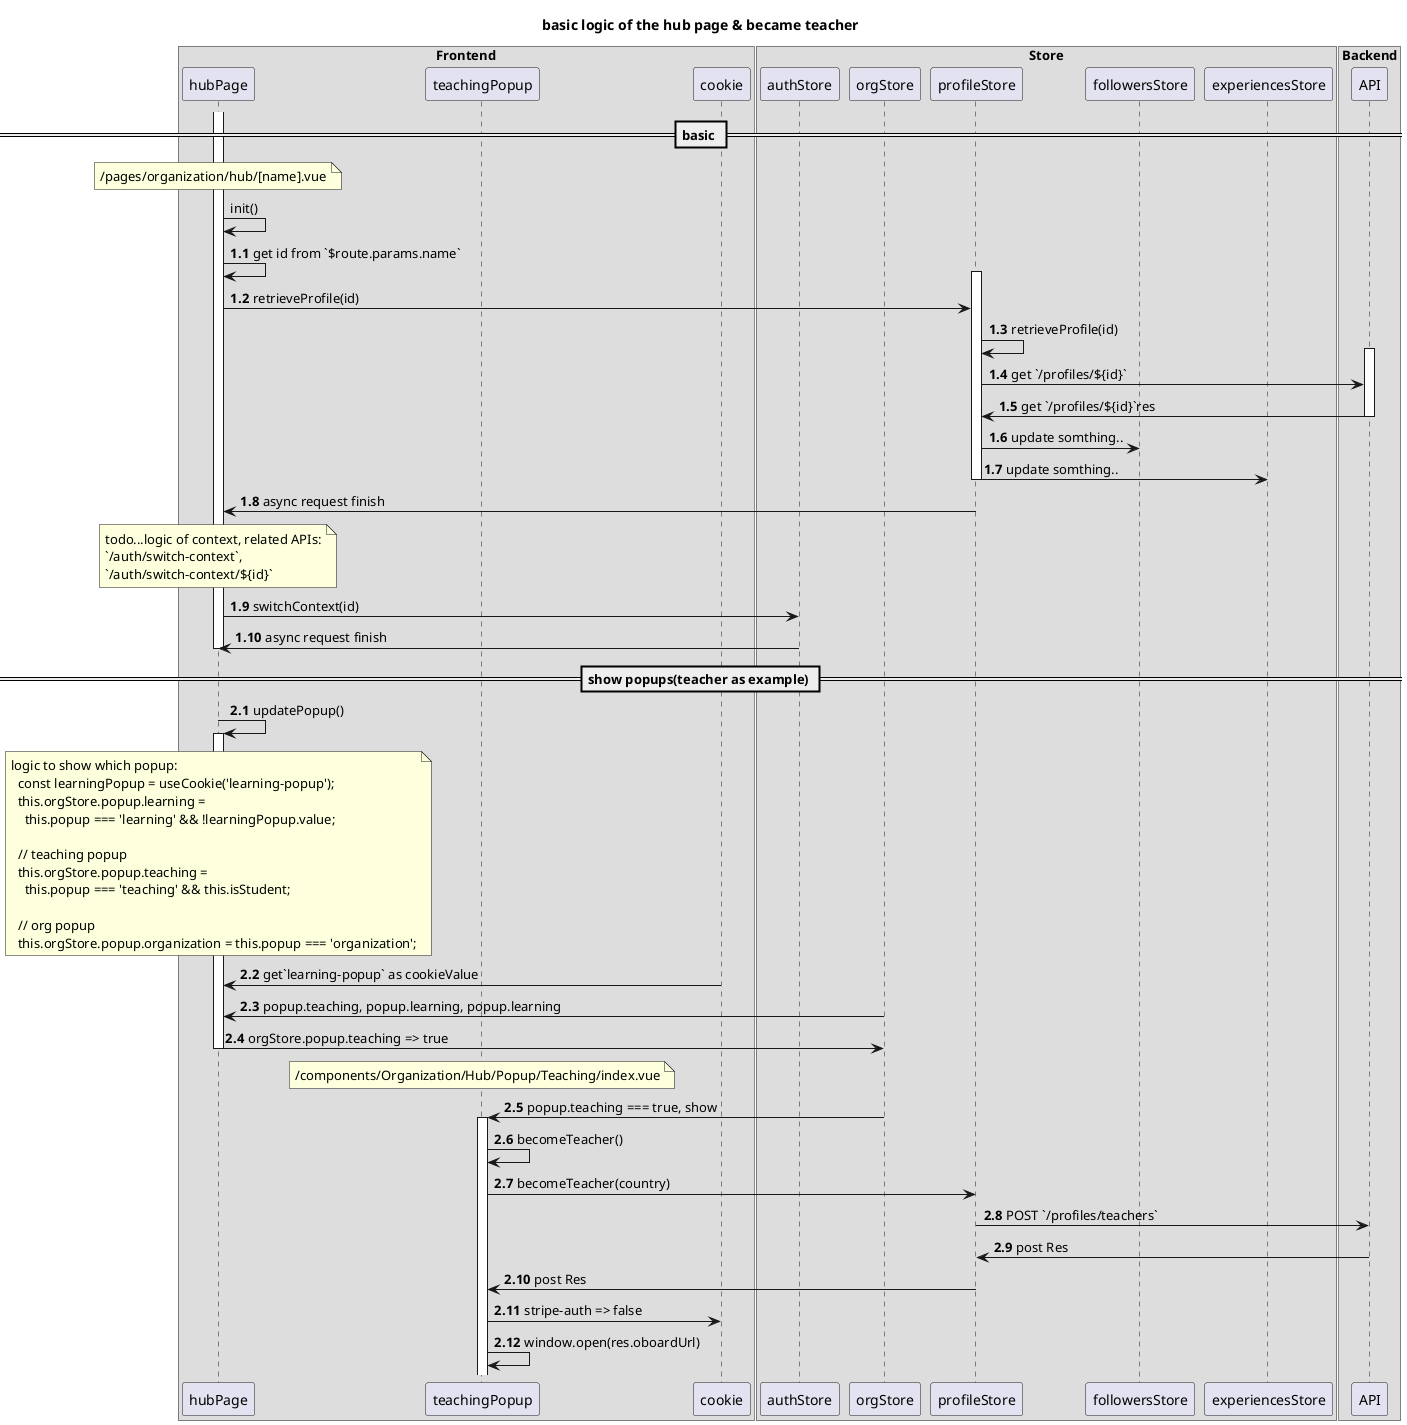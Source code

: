 @startuml
title "basic logic of the hub page & became teacher"

box "Frontend"
participant hubPage
participant teachingPopup
participant cookie
end box

box "Store"
participant authStore
participant orgStore
participant profileStore
participant followersStore
participant experiencesStore
end box

box "Backend"
participant API
end box

== basic ==
activate hubPage
note over hubPage
/pages/organization/hub/[name].vue
end note
hubPage -> hubPage : init()
autonumber 1.1
hubPage -> hubPage : get id from `$route.params.name`
  activate profileStore
    hubPage -> profileStore : retrieveProfile(id)
    profileStore -> profileStore : retrieveProfile(id)
      activate API
      profileStore -> API : get `/profiles/${id}`
      profileStore <- API : get `/profiles/${id}`res
      deactivate API
    profileStore -> followersStore : update somthing..
    profileStore -> experiencesStore: update somthing..
  deactivate profileStore
hubPage <- profileStore : async request finish

note over hubPage
todo...logic of context, related APIs:
`/auth/switch-context`,
`/auth/switch-context/${id}`
end note
hubPage -> authStore : switchContext(id)
hubPage <- authStore : async request finish
deactivate hubPage
autonumber stop

== show popups(teacher as example) ==
autonumber 2.1
hubPage -> hubPage : updatePopup()
activate hubPage
note over hubPage
logic to show which popup:
  const learningPopup = useCookie('learning-popup');
  this.orgStore.popup.learning =
    this.popup === 'learning' && !learningPopup.value;

  // teaching popup
  this.orgStore.popup.teaching =
    this.popup === 'teaching' && this.isStudent;

  // org popup
  this.orgStore.popup.organization = this.popup === 'organization';
end note
hubPage <- cookie : get`learning-popup` as cookieValue
hubPage <- orgStore : popup.teaching, popup.learning, popup.learning
hubPage -> orgStore : orgStore.popup.teaching => true
deactivate hubPage

note over teachingPopup
/components/Organization/Hub/Popup/Teaching/index.vue
end note
teachingPopup <- orgStore: popup.teaching === true, show
activate teachingPopup
teachingPopup -> teachingPopup: becomeTeacher()
teachingPopup -> profileStore: becomeTeacher(country)
profileStore -> API: POST `/profiles/teachers`
profileStore <- API: post Res
profileStore -> teachingPopup: post Res
teachingPopup -> cookie: stripe-auth => false
teachingPopup -> teachingPopup: window.open(res.oboardUrl)
@enduml